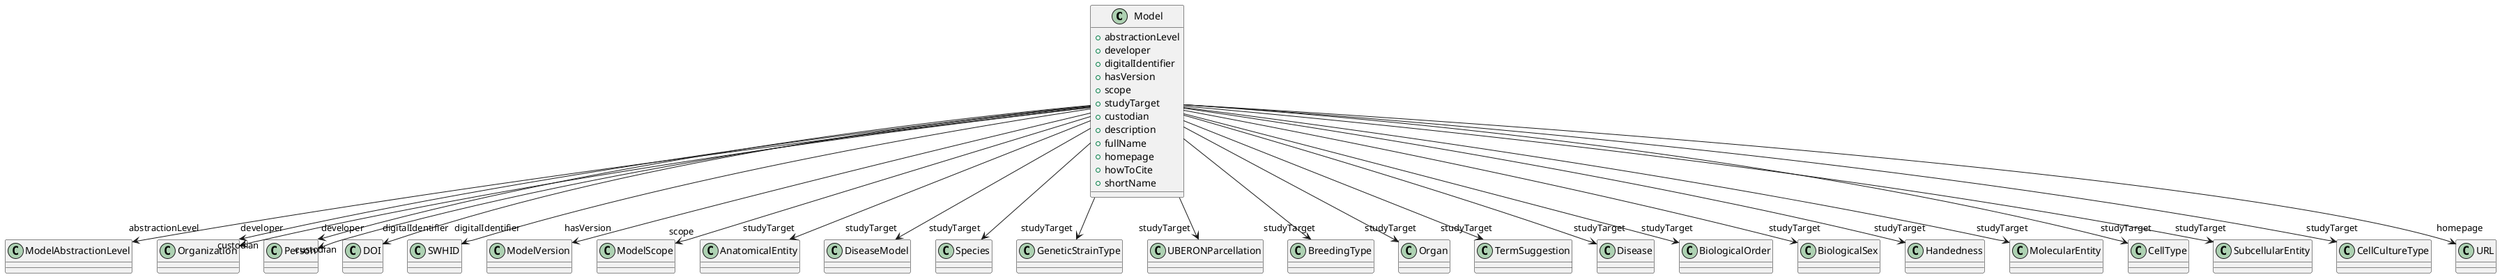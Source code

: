 @startuml
class Model {
+abstractionLevel
+developer
+digitalIdentifier
+hasVersion
+scope
+studyTarget
+custodian
+description
+fullName
+homepage
+howToCite
+shortName

}
Model -d-> "abstractionLevel" ModelAbstractionLevel
Model -d-> "developer" Organization
Model -d-> "developer" Person
Model -d-> "digitalIdentifier" DOI
Model -d-> "digitalIdentifier" SWHID
Model -d-> "hasVersion" ModelVersion
Model -d-> "scope" ModelScope
Model -d-> "studyTarget" AnatomicalEntity
Model -d-> "studyTarget" DiseaseModel
Model -d-> "studyTarget" Species
Model -d-> "studyTarget" GeneticStrainType
Model -d-> "studyTarget" UBERONParcellation
Model -d-> "studyTarget" BreedingType
Model -d-> "studyTarget" Organ
Model -d-> "studyTarget" TermSuggestion
Model -d-> "studyTarget" Disease
Model -d-> "studyTarget" BiologicalOrder
Model -d-> "studyTarget" BiologicalSex
Model -d-> "studyTarget" Handedness
Model -d-> "studyTarget" MolecularEntity
Model -d-> "studyTarget" CellType
Model -d-> "studyTarget" SubcellularEntity
Model -d-> "studyTarget" CellCultureType
Model -d-> "custodian" Organization
Model -d-> "custodian" Person
Model -d-> "homepage" URL

@enduml